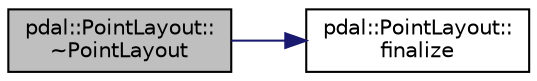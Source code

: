 digraph "pdal::PointLayout::~PointLayout"
{
  edge [fontname="Helvetica",fontsize="10",labelfontname="Helvetica",labelfontsize="10"];
  node [fontname="Helvetica",fontsize="10",shape=record];
  rankdir="LR";
  Node1 [label="pdal::PointLayout::\l~PointLayout",height=0.2,width=0.4,color="black", fillcolor="grey75", style="filled", fontcolor="black"];
  Node1 -> Node2 [color="midnightblue",fontsize="10",style="solid",fontname="Helvetica"];
  Node2 [label="pdal::PointLayout::\lfinalize",height=0.2,width=0.4,color="black", fillcolor="white", style="filled",URL="$classpdal_1_1PointLayout.html#a57dcd50d37a2f6769bfc55ab45ecdee2"];
}

